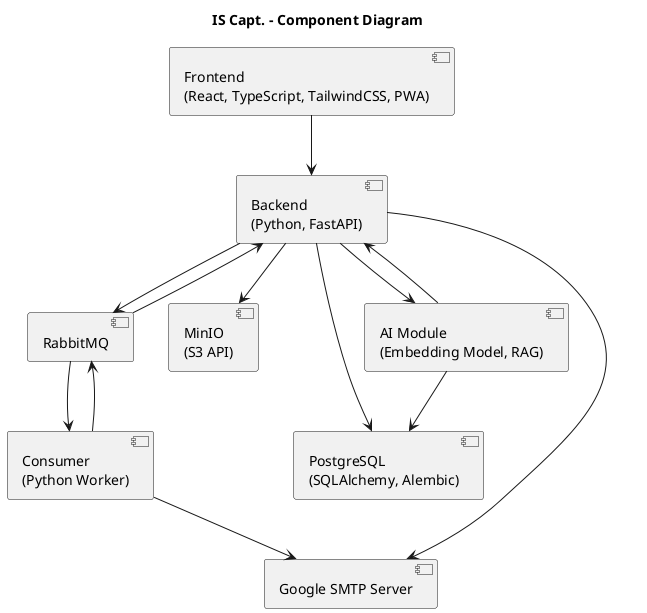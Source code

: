 @startuml
title IS Capt. - Component Diagram

component "Frontend\n(React, TypeScript, TailwindCSS, PWA)" as Frontend
component "Backend\n(Python, FastAPI)" as Backend
component "RabbitMQ" as RabbitMQ
component "MinIO\n(S3 API)" as MinIO
component "PostgreSQL\n(SQLAlchemy, Alembic)" as Database
component "Consumer\n(Python Worker)" as Consumer
component "AI Module\n(Embedding Model, RAG)" as AIModule
component "Google SMTP Server" as SMTP

Frontend --> Backend
Backend --> RabbitMQ
Consumer --> RabbitMQ
Backend --> MinIO
Backend --> Database
Backend --> AIModule
AIModule --> Database
RabbitMQ --> Consumer
RabbitMQ --> Backend
Consumer --> SMTP
AIModule --> Backend
Backend --> SMTP
@enduml
